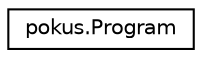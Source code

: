 digraph "Graphical Class Hierarchy"
{
  edge [fontname="Helvetica",fontsize="10",labelfontname="Helvetica",labelfontsize="10"];
  node [fontname="Helvetica",fontsize="10",shape=record];
  rankdir="LR";
  Node0 [label="pokus.Program",height=0.2,width=0.4,color="black", fillcolor="white", style="filled",URL="$classpokus_1_1Program.html"];
}

